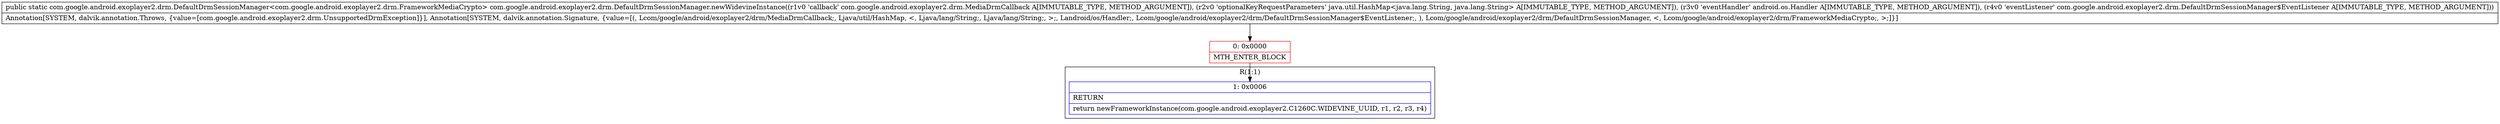 digraph "CFG forcom.google.android.exoplayer2.drm.DefaultDrmSessionManager.newWidevineInstance(Lcom\/google\/android\/exoplayer2\/drm\/MediaDrmCallback;Ljava\/util\/HashMap;Landroid\/os\/Handler;Lcom\/google\/android\/exoplayer2\/drm\/DefaultDrmSessionManager$EventListener;)Lcom\/google\/android\/exoplayer2\/drm\/DefaultDrmSessionManager;" {
subgraph cluster_Region_1622827546 {
label = "R(1:1)";
node [shape=record,color=blue];
Node_1 [shape=record,label="{1\:\ 0x0006|RETURN\l|return newFrameworkInstance(com.google.android.exoplayer2.C1260C.WIDEVINE_UUID, r1, r2, r3, r4)\l}"];
}
Node_0 [shape=record,color=red,label="{0\:\ 0x0000|MTH_ENTER_BLOCK\l}"];
MethodNode[shape=record,label="{public static com.google.android.exoplayer2.drm.DefaultDrmSessionManager\<com.google.android.exoplayer2.drm.FrameworkMediaCrypto\> com.google.android.exoplayer2.drm.DefaultDrmSessionManager.newWidevineInstance((r1v0 'callback' com.google.android.exoplayer2.drm.MediaDrmCallback A[IMMUTABLE_TYPE, METHOD_ARGUMENT]), (r2v0 'optionalKeyRequestParameters' java.util.HashMap\<java.lang.String, java.lang.String\> A[IMMUTABLE_TYPE, METHOD_ARGUMENT]), (r3v0 'eventHandler' android.os.Handler A[IMMUTABLE_TYPE, METHOD_ARGUMENT]), (r4v0 'eventListener' com.google.android.exoplayer2.drm.DefaultDrmSessionManager$EventListener A[IMMUTABLE_TYPE, METHOD_ARGUMENT]))  | Annotation[SYSTEM, dalvik.annotation.Throws, \{value=[com.google.android.exoplayer2.drm.UnsupportedDrmException]\}], Annotation[SYSTEM, dalvik.annotation.Signature, \{value=[(, Lcom\/google\/android\/exoplayer2\/drm\/MediaDrmCallback;, Ljava\/util\/HashMap, \<, Ljava\/lang\/String;, Ljava\/lang\/String;, \>;, Landroid\/os\/Handler;, Lcom\/google\/android\/exoplayer2\/drm\/DefaultDrmSessionManager$EventListener;, ), Lcom\/google\/android\/exoplayer2\/drm\/DefaultDrmSessionManager, \<, Lcom\/google\/android\/exoplayer2\/drm\/FrameworkMediaCrypto;, \>;]\}]\l}"];
MethodNode -> Node_0;
Node_0 -> Node_1;
}

